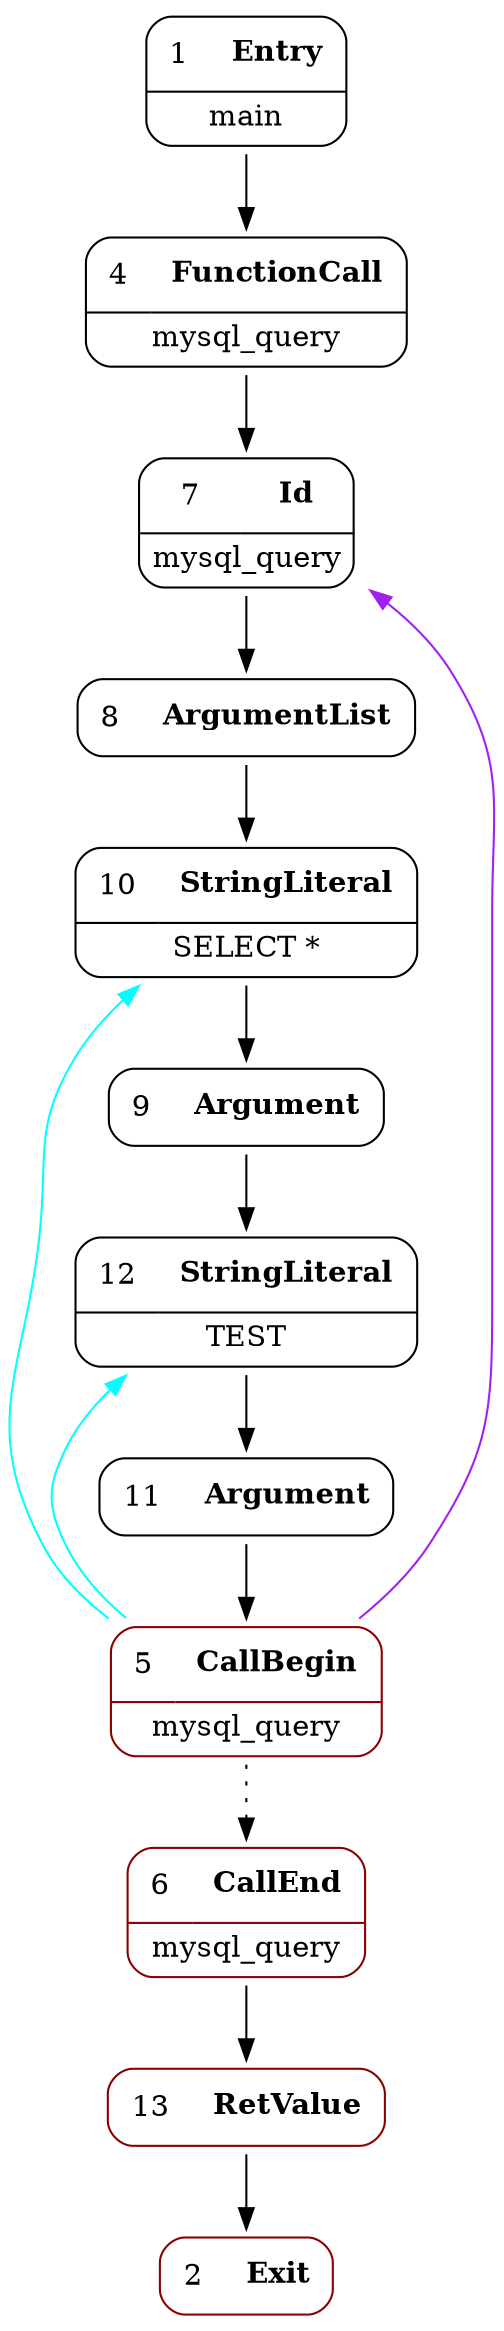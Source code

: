 digraph cfg {
node [shape=none];
1 [label=<<TABLE border='1' cellspacing='0' cellpadding='10' style='rounded' ><TR><TD border='0'>1</TD><TD border='0'><B>Entry</B></TD></TR><HR/><TR><TD border='0' cellpadding='5' colspan='2'>main</TD></TR></TABLE>>];
1 -> 4 [weight=10];
2 [label=<<TABLE border='1' cellspacing='0' cellpadding='10' style='rounded'  color='#880000'><TR><TD border='0'>2</TD><TD border='0'><B>Exit</B></TD></TR></TABLE>>];
4 [label=<<TABLE border='1' cellspacing='0' cellpadding='10' style='rounded' ><TR><TD border='0'>4</TD><TD border='0'><B>FunctionCall</B></TD></TR><HR/><TR><TD border='0' cellpadding='5' colspan='2'>mysql_query</TD></TR></TABLE>>];
4 -> 7 [weight=10];
5 [label=<<TABLE border='1' cellspacing='0' cellpadding='10' style='rounded'  color='#880000'><TR><TD border='0'>5</TD><TD border='0'><B>CallBegin</B></TD></TR><HR/><TR><TD border='0' cellpadding='5' colspan='2'>mysql_query</TD></TR></TABLE>>];
5 -> 6 [weight=10;style=dotted];
5 -> 7 [weight=1;color=purple];
5 -> 10 [weight=1;color=cyan];
5 -> 12 [weight=1;color=cyan];
6 [label=<<TABLE border='1' cellspacing='0' cellpadding='10' style='rounded'  color='#880000'><TR><TD border='0'>6</TD><TD border='0'><B>CallEnd</B></TD></TR><HR/><TR><TD border='0' cellpadding='5' colspan='2'>mysql_query</TD></TR></TABLE>>];
6 -> 13 [weight=10];
7 [label=<<TABLE border='1' cellspacing='0' cellpadding='10' style='rounded' ><TR><TD border='0'>7</TD><TD border='0'><B>Id</B></TD></TR><HR/><TR><TD border='0' cellpadding='5' colspan='2'>mysql_query</TD></TR></TABLE>>];
7 -> 8 [weight=10];
8 [label=<<TABLE border='1' cellspacing='0' cellpadding='10' style='rounded' ><TR><TD border='0'>8</TD><TD border='0'><B>ArgumentList</B></TD></TR></TABLE>>];
8 -> 10 [weight=10];
9 [label=<<TABLE border='1' cellspacing='0' cellpadding='10' style='rounded' ><TR><TD border='0'>9</TD><TD border='0'><B>Argument</B></TD></TR></TABLE>>];
9 -> 12 [weight=10];
10 [label=<<TABLE border='1' cellspacing='0' cellpadding='10' style='rounded' ><TR><TD border='0'>10</TD><TD border='0'><B>StringLiteral</B></TD></TR><HR/><TR><TD border='0' cellpadding='5' colspan='2'>SELECT *</TD></TR></TABLE>>];
10 -> 9 [weight=10];
11 [label=<<TABLE border='1' cellspacing='0' cellpadding='10' style='rounded' ><TR><TD border='0'>11</TD><TD border='0'><B>Argument</B></TD></TR></TABLE>>];
11 -> 5 [weight=10];
12 [label=<<TABLE border='1' cellspacing='0' cellpadding='10' style='rounded' ><TR><TD border='0'>12</TD><TD border='0'><B>StringLiteral</B></TD></TR><HR/><TR><TD border='0' cellpadding='5' colspan='2'>TEST</TD></TR></TABLE>>];
12 -> 11 [weight=10];
13 [label=<<TABLE border='1' cellspacing='0' cellpadding='10' style='rounded'  color='#880000'><TR><TD border='0'>13</TD><TD border='0'><B>RetValue</B></TD></TR></TABLE>>];
13 -> 2 [weight=10];
}
